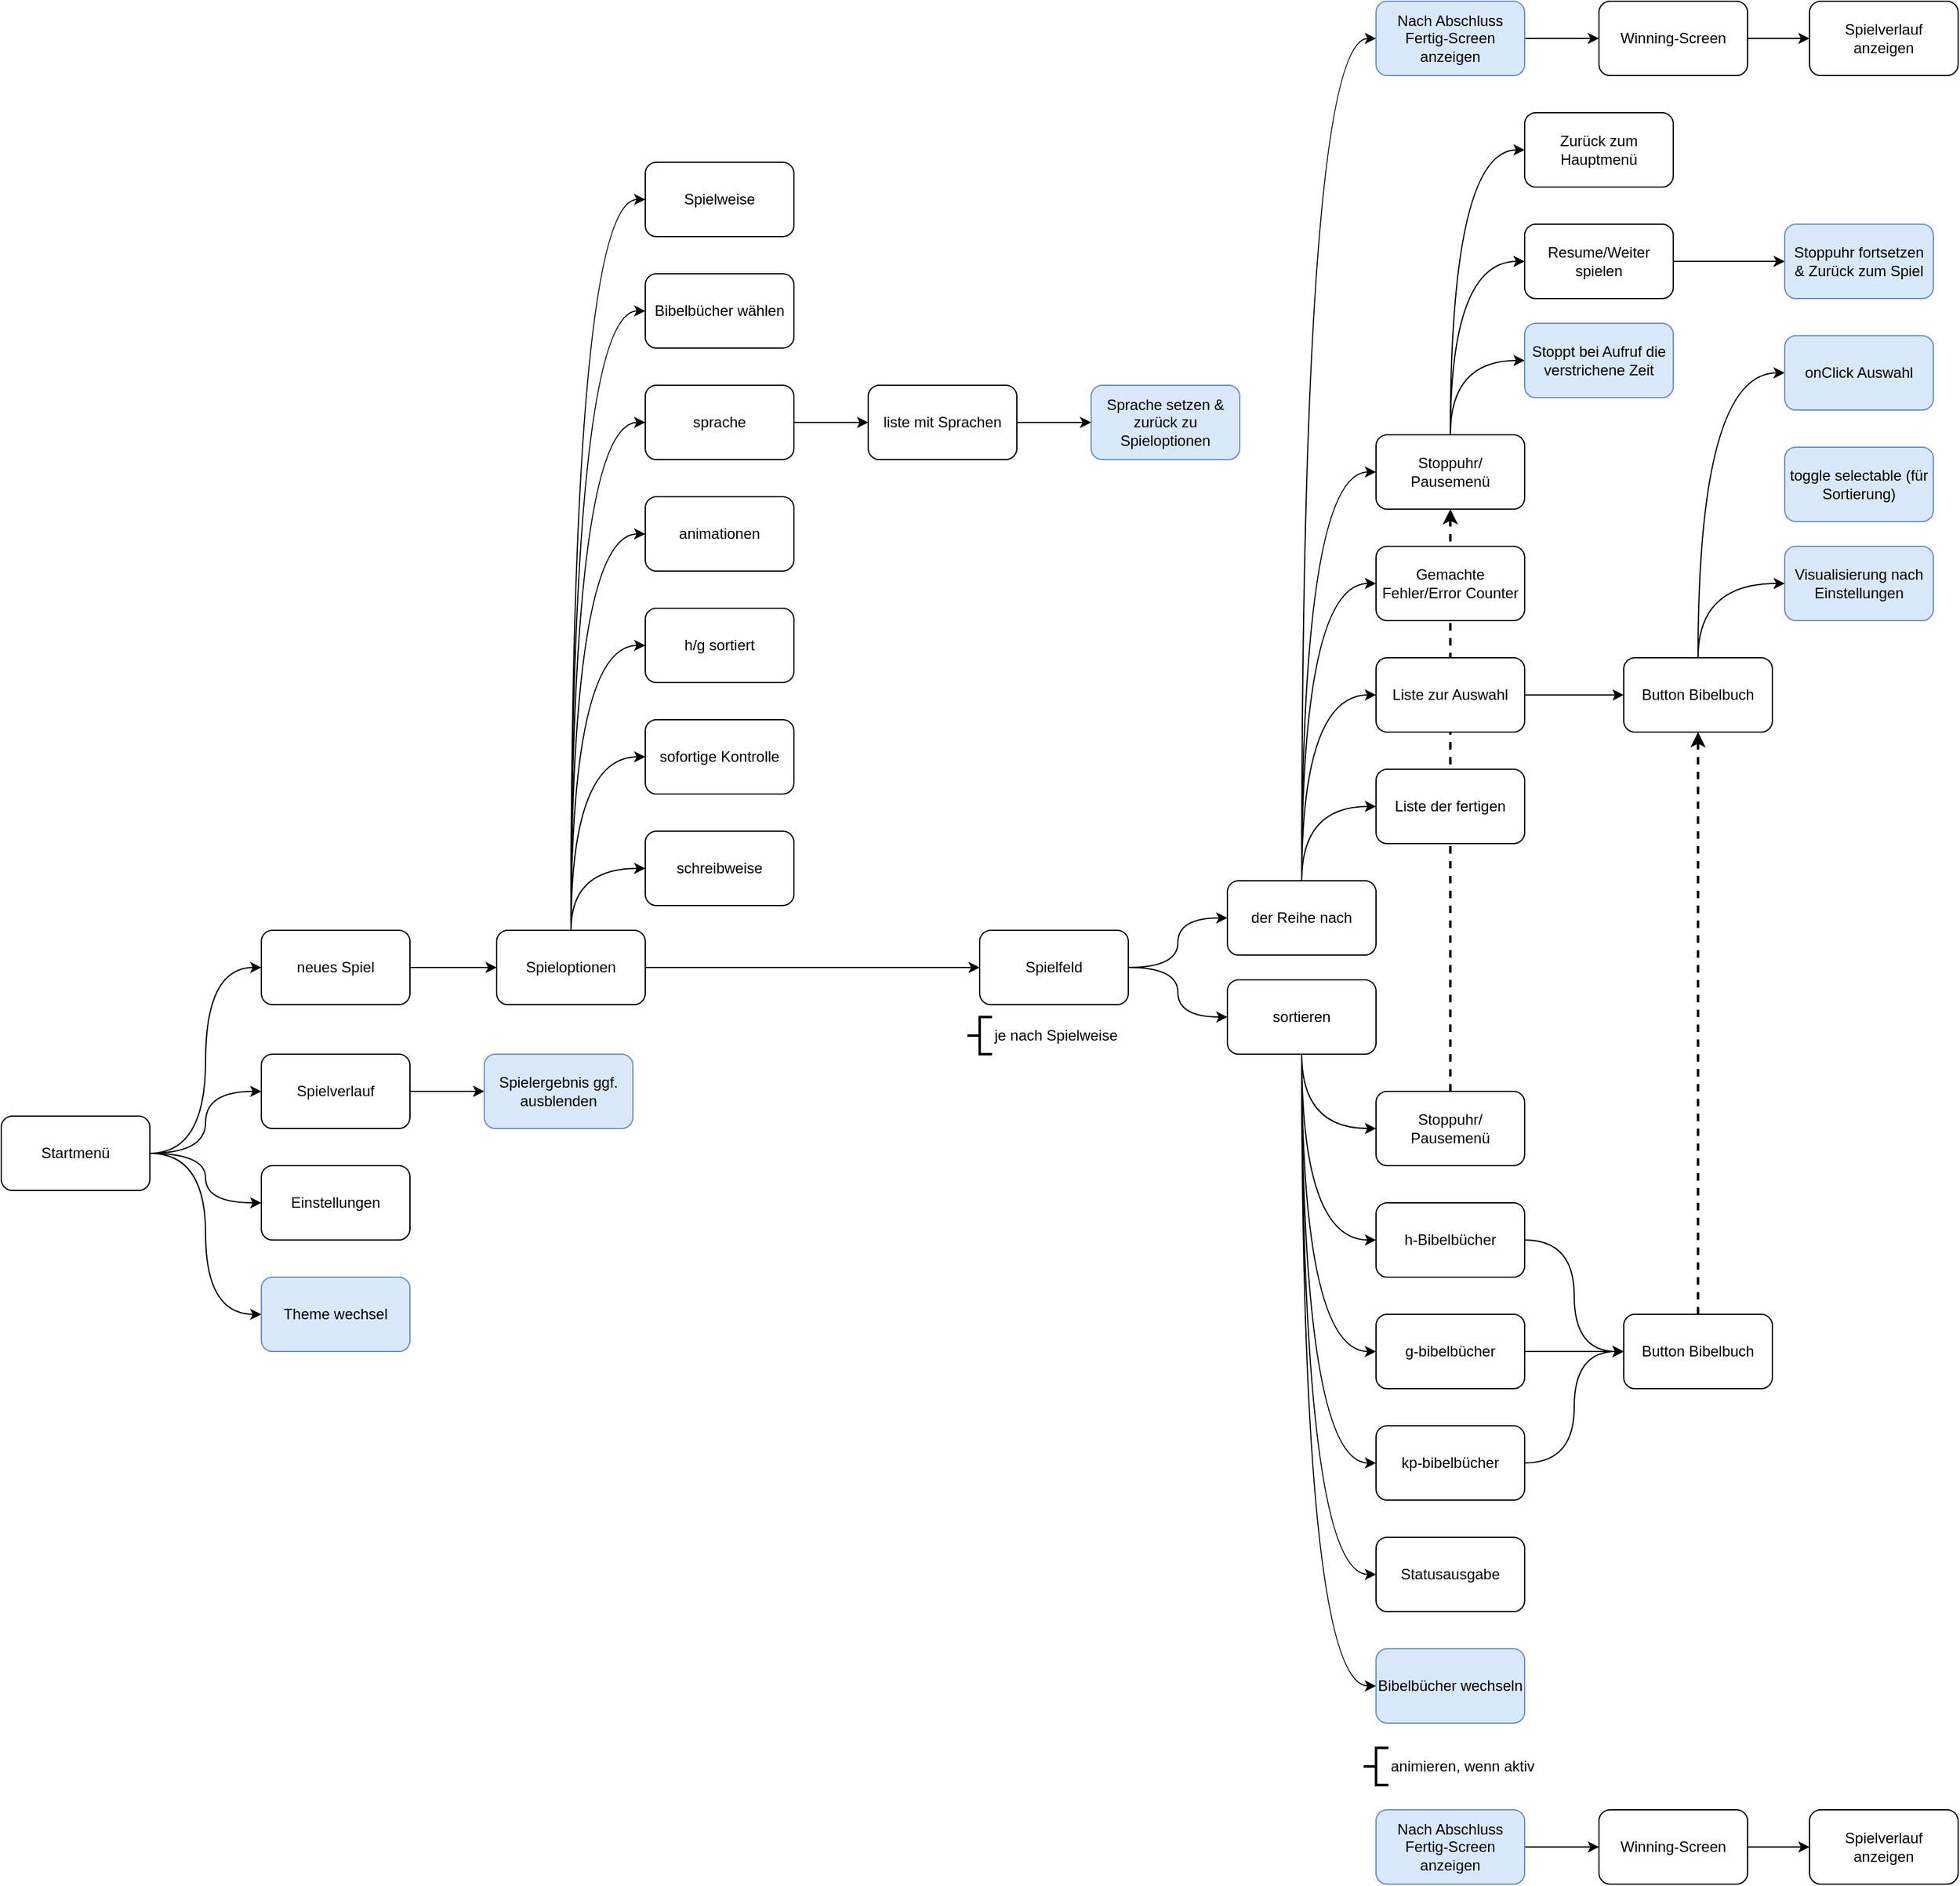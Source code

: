 <mxfile version="14.6.9"><diagram id="_kTV4WmXIu_eF1g0NHXC" name="Seite-1"><mxGraphModel dx="3555" dy="2708" grid="1" gridSize="10" guides="1" tooltips="1" connect="1" arrows="1" fold="1" page="0" pageScale="1" pageWidth="827" pageHeight="1169" math="0" shadow="0"><root><mxCell id="0"/><mxCell id="1" parent="0"/><mxCell id="_bDTEhAqcujAYT9grcUJ-85" style="edgeStyle=orthogonalEdgeStyle;rounded=0;orthogonalLoop=1;jettySize=auto;html=1;exitX=0.5;exitY=0;exitDx=0;exitDy=0;entryX=0.5;entryY=1;entryDx=0;entryDy=0;dashed=1;strokeWidth=2;curved=1;" edge="1" parent="1" source="_bDTEhAqcujAYT9grcUJ-83" target="_bDTEhAqcujAYT9grcUJ-72"><mxGeometry relative="1" as="geometry"/></mxCell><mxCell id="_bDTEhAqcujAYT9grcUJ-5" style="edgeStyle=orthogonalEdgeStyle;rounded=0;orthogonalLoop=1;jettySize=auto;html=1;exitX=1;exitY=0.5;exitDx=0;exitDy=0;entryX=0;entryY=0.5;entryDx=0;entryDy=0;curved=1;" edge="1" parent="1" source="zLkO9unQ1G3jjPHS-Hg7-1" target="_bDTEhAqcujAYT9grcUJ-4"><mxGeometry relative="1" as="geometry"/></mxCell><mxCell id="_bDTEhAqcujAYT9grcUJ-8" style="edgeStyle=orthogonalEdgeStyle;rounded=0;orthogonalLoop=1;jettySize=auto;html=1;exitX=1;exitY=0.5;exitDx=0;exitDy=0;entryX=0;entryY=0.5;entryDx=0;entryDy=0;curved=1;" edge="1" parent="1" source="zLkO9unQ1G3jjPHS-Hg7-1" target="_bDTEhAqcujAYT9grcUJ-7"><mxGeometry relative="1" as="geometry"/></mxCell><mxCell id="_bDTEhAqcujAYT9grcUJ-10" style="edgeStyle=orthogonalEdgeStyle;rounded=0;orthogonalLoop=1;jettySize=auto;html=1;exitX=1;exitY=0.5;exitDx=0;exitDy=0;entryX=0;entryY=0.5;entryDx=0;entryDy=0;curved=1;" edge="1" parent="1" source="zLkO9unQ1G3jjPHS-Hg7-1" target="_bDTEhAqcujAYT9grcUJ-1"><mxGeometry relative="1" as="geometry"/></mxCell><mxCell id="_bDTEhAqcujAYT9grcUJ-12" style="edgeStyle=orthogonalEdgeStyle;rounded=0;orthogonalLoop=1;jettySize=auto;html=1;exitX=1;exitY=0.5;exitDx=0;exitDy=0;entryX=0;entryY=0.5;entryDx=0;entryDy=0;curved=1;" edge="1" parent="1" source="zLkO9unQ1G3jjPHS-Hg7-1" target="_bDTEhAqcujAYT9grcUJ-11"><mxGeometry relative="1" as="geometry"/></mxCell><mxCell id="zLkO9unQ1G3jjPHS-Hg7-1" value="Startmenü" style="rounded=1;whiteSpace=wrap;html=1;" parent="1" vertex="1"><mxGeometry x="320" y="390" width="120" height="60" as="geometry"/></mxCell><mxCell id="_bDTEhAqcujAYT9grcUJ-48" style="edgeStyle=orthogonalEdgeStyle;rounded=0;orthogonalLoop=1;jettySize=auto;html=1;exitX=1;exitY=0.5;exitDx=0;exitDy=0;curved=1;" edge="1" parent="1" source="_bDTEhAqcujAYT9grcUJ-1" target="_bDTEhAqcujAYT9grcUJ-26"><mxGeometry relative="1" as="geometry"/></mxCell><mxCell id="_bDTEhAqcujAYT9grcUJ-1" value="neues Spiel" style="rounded=1;whiteSpace=wrap;html=1;" vertex="1" parent="1"><mxGeometry x="530" y="240" width="120" height="60" as="geometry"/></mxCell><mxCell id="_bDTEhAqcujAYT9grcUJ-118" style="edgeStyle=orthogonalEdgeStyle;curved=1;rounded=1;sketch=0;orthogonalLoop=1;jettySize=auto;html=1;exitX=1;exitY=0.5;exitDx=0;exitDy=0;" edge="1" parent="1" source="_bDTEhAqcujAYT9grcUJ-4" target="_bDTEhAqcujAYT9grcUJ-117"><mxGeometry relative="1" as="geometry"/></mxCell><mxCell id="_bDTEhAqcujAYT9grcUJ-4" value="Spielverlauf" style="rounded=1;whiteSpace=wrap;html=1;" vertex="1" parent="1"><mxGeometry x="530" y="340" width="120" height="60" as="geometry"/></mxCell><mxCell id="_bDTEhAqcujAYT9grcUJ-7" value="Einstellungen" style="rounded=1;whiteSpace=wrap;html=1;" vertex="1" parent="1"><mxGeometry x="530" y="430" width="120" height="60" as="geometry"/></mxCell><mxCell id="_bDTEhAqcujAYT9grcUJ-11" value="Theme wechsel" style="rounded=1;whiteSpace=wrap;html=1;fillColor=#dae8fc;strokeColor=#6c8ebf;" vertex="1" parent="1"><mxGeometry x="530" y="520" width="120" height="60" as="geometry"/></mxCell><mxCell id="_bDTEhAqcujAYT9grcUJ-13" value="Bibelbücher wählen" style="rounded=1;whiteSpace=wrap;html=1;" vertex="1" parent="1"><mxGeometry x="840" y="-290" width="120" height="60" as="geometry"/></mxCell><mxCell id="_bDTEhAqcujAYT9grcUJ-17" value="Spielweise" style="rounded=1;whiteSpace=wrap;html=1;" vertex="1" parent="1"><mxGeometry x="840" y="-380" width="120" height="60" as="geometry"/></mxCell><mxCell id="_bDTEhAqcujAYT9grcUJ-32" style="edgeStyle=orthogonalEdgeStyle;rounded=0;orthogonalLoop=1;jettySize=auto;html=1;exitX=0.5;exitY=0;exitDx=0;exitDy=0;entryX=0;entryY=0.5;entryDx=0;entryDy=0;curved=1;" edge="1" parent="1" source="_bDTEhAqcujAYT9grcUJ-26" target="_bDTEhAqcujAYT9grcUJ-29"><mxGeometry relative="1" as="geometry"/></mxCell><mxCell id="_bDTEhAqcujAYT9grcUJ-33" style="edgeStyle=orthogonalEdgeStyle;rounded=0;orthogonalLoop=1;jettySize=auto;html=1;exitX=0.5;exitY=0;exitDx=0;exitDy=0;entryX=0;entryY=0.5;entryDx=0;entryDy=0;curved=1;" edge="1" parent="1" source="_bDTEhAqcujAYT9grcUJ-26" target="_bDTEhAqcujAYT9grcUJ-28"><mxGeometry relative="1" as="geometry"/></mxCell><mxCell id="_bDTEhAqcujAYT9grcUJ-34" style="edgeStyle=orthogonalEdgeStyle;rounded=0;orthogonalLoop=1;jettySize=auto;html=1;exitX=0.5;exitY=0;exitDx=0;exitDy=0;entryX=0;entryY=0.5;entryDx=0;entryDy=0;curved=1;" edge="1" parent="1" source="_bDTEhAqcujAYT9grcUJ-26" target="_bDTEhAqcujAYT9grcUJ-31"><mxGeometry relative="1" as="geometry"/></mxCell><mxCell id="_bDTEhAqcujAYT9grcUJ-35" style="edgeStyle=orthogonalEdgeStyle;rounded=0;orthogonalLoop=1;jettySize=auto;html=1;exitX=0.5;exitY=0;exitDx=0;exitDy=0;entryX=0;entryY=0.5;entryDx=0;entryDy=0;curved=1;" edge="1" parent="1" source="_bDTEhAqcujAYT9grcUJ-26" target="_bDTEhAqcujAYT9grcUJ-30"><mxGeometry relative="1" as="geometry"/></mxCell><mxCell id="_bDTEhAqcujAYT9grcUJ-37" style="edgeStyle=orthogonalEdgeStyle;rounded=0;orthogonalLoop=1;jettySize=auto;html=1;exitX=0.5;exitY=0;exitDx=0;exitDy=0;entryX=0;entryY=0.5;entryDx=0;entryDy=0;curved=1;" edge="1" parent="1" source="_bDTEhAqcujAYT9grcUJ-26" target="_bDTEhAqcujAYT9grcUJ-36"><mxGeometry relative="1" as="geometry"/></mxCell><mxCell id="_bDTEhAqcujAYT9grcUJ-44" style="edgeStyle=orthogonalEdgeStyle;rounded=0;orthogonalLoop=1;jettySize=auto;html=1;exitX=0.5;exitY=0;exitDx=0;exitDy=0;entryX=0;entryY=0.5;entryDx=0;entryDy=0;curved=1;" edge="1" parent="1" source="_bDTEhAqcujAYT9grcUJ-26" target="_bDTEhAqcujAYT9grcUJ-13"><mxGeometry relative="1" as="geometry"/></mxCell><mxCell id="_bDTEhAqcujAYT9grcUJ-47" style="edgeStyle=orthogonalEdgeStyle;rounded=0;orthogonalLoop=1;jettySize=auto;html=1;exitX=0.5;exitY=0;exitDx=0;exitDy=0;entryX=0;entryY=0.5;entryDx=0;entryDy=0;curved=1;" edge="1" parent="1" source="_bDTEhAqcujAYT9grcUJ-26" target="_bDTEhAqcujAYT9grcUJ-17"><mxGeometry relative="1" as="geometry"/></mxCell><mxCell id="_bDTEhAqcujAYT9grcUJ-50" value="" style="edgeStyle=orthogonalEdgeStyle;rounded=0;orthogonalLoop=1;jettySize=auto;html=1;curved=1;" edge="1" parent="1" source="_bDTEhAqcujAYT9grcUJ-26" target="_bDTEhAqcujAYT9grcUJ-49"><mxGeometry relative="1" as="geometry"/></mxCell><mxCell id="_bDTEhAqcujAYT9grcUJ-26" value="Spieloptionen" style="rounded=1;whiteSpace=wrap;html=1;" vertex="1" parent="1"><mxGeometry x="720" y="240" width="120" height="60" as="geometry"/></mxCell><mxCell id="_bDTEhAqcujAYT9grcUJ-28" value="sofortige Kontrolle" style="rounded=1;whiteSpace=wrap;html=1;" vertex="1" parent="1"><mxGeometry x="840" y="70" width="120" height="60" as="geometry"/></mxCell><mxCell id="_bDTEhAqcujAYT9grcUJ-29" value="schreibweise" style="rounded=1;whiteSpace=wrap;html=1;" vertex="1" parent="1"><mxGeometry x="840" y="160" width="120" height="60" as="geometry"/></mxCell><mxCell id="_bDTEhAqcujAYT9grcUJ-30" value="animationen" style="rounded=1;whiteSpace=wrap;html=1;" vertex="1" parent="1"><mxGeometry x="840" y="-110" width="120" height="60" as="geometry"/></mxCell><mxCell id="_bDTEhAqcujAYT9grcUJ-31" value="h/g sortiert" style="rounded=1;whiteSpace=wrap;html=1;" vertex="1" parent="1"><mxGeometry x="840" y="-20" width="120" height="60" as="geometry"/></mxCell><mxCell id="_bDTEhAqcujAYT9grcUJ-39" style="edgeStyle=orthogonalEdgeStyle;rounded=0;orthogonalLoop=1;jettySize=auto;html=1;exitX=1;exitY=0.5;exitDx=0;exitDy=0;curved=1;" edge="1" parent="1" source="_bDTEhAqcujAYT9grcUJ-36" target="_bDTEhAqcujAYT9grcUJ-38"><mxGeometry relative="1" as="geometry"/></mxCell><mxCell id="_bDTEhAqcujAYT9grcUJ-36" value="sprache" style="rounded=1;whiteSpace=wrap;html=1;" vertex="1" parent="1"><mxGeometry x="840" y="-200" width="120" height="60" as="geometry"/></mxCell><mxCell id="_bDTEhAqcujAYT9grcUJ-41" style="edgeStyle=orthogonalEdgeStyle;rounded=0;orthogonalLoop=1;jettySize=auto;html=1;exitX=1;exitY=0.5;exitDx=0;exitDy=0;curved=1;" edge="1" parent="1" source="_bDTEhAqcujAYT9grcUJ-38" target="_bDTEhAqcujAYT9grcUJ-40"><mxGeometry relative="1" as="geometry"/></mxCell><mxCell id="_bDTEhAqcujAYT9grcUJ-38" value="liste mit Sprachen" style="rounded=1;whiteSpace=wrap;html=1;" vertex="1" parent="1"><mxGeometry x="1020" y="-200" width="120" height="60" as="geometry"/></mxCell><mxCell id="_bDTEhAqcujAYT9grcUJ-40" value="Sprache setzen &amp;amp; zurück zu Spieloptionen" style="rounded=1;whiteSpace=wrap;html=1;fillColor=#dae8fc;strokeColor=#6c8ebf;" vertex="1" parent="1"><mxGeometry x="1200" y="-200" width="120" height="60" as="geometry"/></mxCell><mxCell id="_bDTEhAqcujAYT9grcUJ-54" style="edgeStyle=orthogonalEdgeStyle;rounded=0;orthogonalLoop=1;jettySize=auto;html=1;exitX=1;exitY=0.5;exitDx=0;exitDy=0;entryX=0;entryY=0.5;entryDx=0;entryDy=0;curved=1;" edge="1" parent="1" source="_bDTEhAqcujAYT9grcUJ-49" target="_bDTEhAqcujAYT9grcUJ-52"><mxGeometry relative="1" as="geometry"/></mxCell><mxCell id="_bDTEhAqcujAYT9grcUJ-56" style="edgeStyle=orthogonalEdgeStyle;rounded=0;orthogonalLoop=1;jettySize=auto;html=1;exitX=1;exitY=0.5;exitDx=0;exitDy=0;entryX=0;entryY=0.5;entryDx=0;entryDy=0;curved=1;" edge="1" parent="1" source="_bDTEhAqcujAYT9grcUJ-49" target="_bDTEhAqcujAYT9grcUJ-55"><mxGeometry relative="1" as="geometry"/></mxCell><mxCell id="_bDTEhAqcujAYT9grcUJ-49" value="Spielfeld" style="rounded=1;whiteSpace=wrap;html=1;" vertex="1" parent="1"><mxGeometry x="1110" y="240" width="120" height="60" as="geometry"/></mxCell><mxCell id="_bDTEhAqcujAYT9grcUJ-51" value="je nach Spielweise" style="strokeWidth=2;html=1;shape=mxgraph.flowchart.annotation_2;align=left;labelPosition=right;pointerEvents=1;" vertex="1" parent="1"><mxGeometry x="1100" y="310" width="20" height="30" as="geometry"/></mxCell><mxCell id="_bDTEhAqcujAYT9grcUJ-60" style="edgeStyle=orthogonalEdgeStyle;rounded=0;orthogonalLoop=1;jettySize=auto;html=1;exitX=0.5;exitY=0;exitDx=0;exitDy=0;entryX=0;entryY=0.5;entryDx=0;entryDy=0;curved=1;" edge="1" parent="1" source="_bDTEhAqcujAYT9grcUJ-52" target="_bDTEhAqcujAYT9grcUJ-57"><mxGeometry relative="1" as="geometry"/></mxCell><mxCell id="_bDTEhAqcujAYT9grcUJ-61" style="edgeStyle=orthogonalEdgeStyle;rounded=0;orthogonalLoop=1;jettySize=auto;html=1;exitX=0.5;exitY=0;exitDx=0;exitDy=0;entryX=0;entryY=0.5;entryDx=0;entryDy=0;curved=1;" edge="1" parent="1" source="_bDTEhAqcujAYT9grcUJ-52" target="_bDTEhAqcujAYT9grcUJ-58"><mxGeometry relative="1" as="geometry"/></mxCell><mxCell id="_bDTEhAqcujAYT9grcUJ-62" style="edgeStyle=orthogonalEdgeStyle;rounded=0;orthogonalLoop=1;jettySize=auto;html=1;exitX=0.5;exitY=0;exitDx=0;exitDy=0;entryX=0;entryY=0.5;entryDx=0;entryDy=0;curved=1;" edge="1" parent="1" source="_bDTEhAqcujAYT9grcUJ-52" target="_bDTEhAqcujAYT9grcUJ-59"><mxGeometry relative="1" as="geometry"/></mxCell><mxCell id="_bDTEhAqcujAYT9grcUJ-73" style="edgeStyle=orthogonalEdgeStyle;rounded=0;orthogonalLoop=1;jettySize=auto;html=1;exitX=0.5;exitY=0;exitDx=0;exitDy=0;entryX=0;entryY=0.5;entryDx=0;entryDy=0;curved=1;" edge="1" parent="1" source="_bDTEhAqcujAYT9grcUJ-52" target="_bDTEhAqcujAYT9grcUJ-72"><mxGeometry relative="1" as="geometry"/></mxCell><mxCell id="_bDTEhAqcujAYT9grcUJ-116" style="edgeStyle=orthogonalEdgeStyle;curved=1;rounded=1;sketch=0;orthogonalLoop=1;jettySize=auto;html=1;exitX=0.5;exitY=0;exitDx=0;exitDy=0;entryX=0;entryY=0.5;entryDx=0;entryDy=0;" edge="1" parent="1" source="_bDTEhAqcujAYT9grcUJ-52" target="_bDTEhAqcujAYT9grcUJ-112"><mxGeometry relative="1" as="geometry"/></mxCell><mxCell id="_bDTEhAqcujAYT9grcUJ-52" value="der Reihe nach" style="rounded=1;whiteSpace=wrap;html=1;" vertex="1" parent="1"><mxGeometry x="1310" y="200" width="120" height="60" as="geometry"/></mxCell><mxCell id="_bDTEhAqcujAYT9grcUJ-84" style="edgeStyle=orthogonalEdgeStyle;rounded=0;orthogonalLoop=1;jettySize=auto;html=1;exitX=0.5;exitY=1;exitDx=0;exitDy=0;entryX=0;entryY=0.5;entryDx=0;entryDy=0;curved=1;" edge="1" parent="1" source="_bDTEhAqcujAYT9grcUJ-55" target="_bDTEhAqcujAYT9grcUJ-83"><mxGeometry relative="1" as="geometry"/></mxCell><mxCell id="_bDTEhAqcujAYT9grcUJ-91" style="edgeStyle=orthogonalEdgeStyle;rounded=0;orthogonalLoop=1;jettySize=auto;html=1;exitX=0.5;exitY=1;exitDx=0;exitDy=0;strokeWidth=1;entryX=0;entryY=0.5;entryDx=0;entryDy=0;curved=1;" edge="1" parent="1" source="_bDTEhAqcujAYT9grcUJ-55" target="_bDTEhAqcujAYT9grcUJ-87"><mxGeometry relative="1" as="geometry"><mxPoint x="1370" y="590" as="targetPoint"/></mxGeometry></mxCell><mxCell id="_bDTEhAqcujAYT9grcUJ-92" style="edgeStyle=orthogonalEdgeStyle;rounded=0;orthogonalLoop=1;jettySize=auto;html=1;exitX=0.5;exitY=1;exitDx=0;exitDy=0;entryX=0;entryY=0.5;entryDx=0;entryDy=0;strokeWidth=1;curved=1;" edge="1" parent="1" source="_bDTEhAqcujAYT9grcUJ-55" target="_bDTEhAqcujAYT9grcUJ-88"><mxGeometry relative="1" as="geometry"/></mxCell><mxCell id="_bDTEhAqcujAYT9grcUJ-94" style="edgeStyle=orthogonalEdgeStyle;rounded=0;orthogonalLoop=1;jettySize=auto;html=1;exitX=0.5;exitY=1;exitDx=0;exitDy=0;entryX=0;entryY=0.5;entryDx=0;entryDy=0;strokeWidth=1;curved=1;" edge="1" parent="1" source="_bDTEhAqcujAYT9grcUJ-55" target="_bDTEhAqcujAYT9grcUJ-93"><mxGeometry relative="1" as="geometry"/></mxCell><mxCell id="_bDTEhAqcujAYT9grcUJ-103" style="edgeStyle=orthogonalEdgeStyle;curved=1;rounded=1;sketch=0;orthogonalLoop=1;jettySize=auto;html=1;exitX=0.5;exitY=1;exitDx=0;exitDy=0;entryX=0;entryY=0.5;entryDx=0;entryDy=0;" edge="1" parent="1" source="_bDTEhAqcujAYT9grcUJ-55" target="_bDTEhAqcujAYT9grcUJ-102"><mxGeometry relative="1" as="geometry"/></mxCell><mxCell id="_bDTEhAqcujAYT9grcUJ-55" value="sortieren" style="rounded=1;whiteSpace=wrap;html=1;" vertex="1" parent="1"><mxGeometry x="1310" y="280" width="120" height="60" as="geometry"/></mxCell><mxCell id="_bDTEhAqcujAYT9grcUJ-57" value="Liste der fertigen" style="rounded=1;whiteSpace=wrap;html=1;" vertex="1" parent="1"><mxGeometry x="1430" y="110" width="120" height="60" as="geometry"/></mxCell><mxCell id="_bDTEhAqcujAYT9grcUJ-65" value="" style="edgeStyle=orthogonalEdgeStyle;rounded=0;orthogonalLoop=1;jettySize=auto;html=1;curved=1;" edge="1" parent="1" source="_bDTEhAqcujAYT9grcUJ-58" target="_bDTEhAqcujAYT9grcUJ-64"><mxGeometry relative="1" as="geometry"/></mxCell><mxCell id="_bDTEhAqcujAYT9grcUJ-58" value="Liste zur Auswahl" style="rounded=1;whiteSpace=wrap;html=1;" vertex="1" parent="1"><mxGeometry x="1430" y="20" width="120" height="60" as="geometry"/></mxCell><mxCell id="_bDTEhAqcujAYT9grcUJ-59" value="Gemachte Fehler/Error Counter" style="rounded=1;whiteSpace=wrap;html=1;" vertex="1" parent="1"><mxGeometry x="1430" y="-70" width="120" height="60" as="geometry"/></mxCell><mxCell id="_bDTEhAqcujAYT9grcUJ-70" style="edgeStyle=orthogonalEdgeStyle;rounded=0;orthogonalLoop=1;jettySize=auto;html=1;exitX=0.5;exitY=0;exitDx=0;exitDy=0;entryX=0;entryY=0.5;entryDx=0;entryDy=0;curved=1;" edge="1" parent="1" source="_bDTEhAqcujAYT9grcUJ-64" target="_bDTEhAqcujAYT9grcUJ-68"><mxGeometry relative="1" as="geometry"/></mxCell><mxCell id="_bDTEhAqcujAYT9grcUJ-71" style="edgeStyle=orthogonalEdgeStyle;rounded=0;orthogonalLoop=1;jettySize=auto;html=1;exitX=0.5;exitY=0;exitDx=0;exitDy=0;entryX=0;entryY=0.5;entryDx=0;entryDy=0;curved=1;" edge="1" parent="1" source="_bDTEhAqcujAYT9grcUJ-64" target="_bDTEhAqcujAYT9grcUJ-69"><mxGeometry relative="1" as="geometry"/></mxCell><mxCell id="_bDTEhAqcujAYT9grcUJ-64" value="Button Bibelbuch" style="rounded=1;whiteSpace=wrap;html=1;" vertex="1" parent="1"><mxGeometry x="1630" y="20" width="120" height="60" as="geometry"/></mxCell><mxCell id="_bDTEhAqcujAYT9grcUJ-68" value="Visualisierung nach Einstellungen" style="rounded=1;whiteSpace=wrap;html=1;fillColor=#dae8fc;strokeColor=#6c8ebf;" vertex="1" parent="1"><mxGeometry x="1760" y="-70" width="120" height="60" as="geometry"/></mxCell><mxCell id="_bDTEhAqcujAYT9grcUJ-69" value="onClick Auswahl" style="rounded=1;whiteSpace=wrap;html=1;fillColor=#dae8fc;strokeColor=#6c8ebf;" vertex="1" parent="1"><mxGeometry x="1760" y="-240" width="120" height="60" as="geometry"/></mxCell><mxCell id="_bDTEhAqcujAYT9grcUJ-79" style="edgeStyle=orthogonalEdgeStyle;rounded=0;orthogonalLoop=1;jettySize=auto;html=1;exitX=0.5;exitY=0;exitDx=0;exitDy=0;entryX=0;entryY=0.5;entryDx=0;entryDy=0;curved=1;" edge="1" parent="1" source="_bDTEhAqcujAYT9grcUJ-72" target="_bDTEhAqcujAYT9grcUJ-74"><mxGeometry relative="1" as="geometry"/></mxCell><mxCell id="_bDTEhAqcujAYT9grcUJ-80" style="edgeStyle=orthogonalEdgeStyle;rounded=0;orthogonalLoop=1;jettySize=auto;html=1;exitX=0.5;exitY=0;exitDx=0;exitDy=0;entryX=0;entryY=0.5;entryDx=0;entryDy=0;curved=1;" edge="1" parent="1" source="_bDTEhAqcujAYT9grcUJ-72" target="_bDTEhAqcujAYT9grcUJ-75"><mxGeometry relative="1" as="geometry"/></mxCell><mxCell id="_bDTEhAqcujAYT9grcUJ-82" style="edgeStyle=orthogonalEdgeStyle;rounded=0;orthogonalLoop=1;jettySize=auto;html=1;exitX=0.5;exitY=0;exitDx=0;exitDy=0;entryX=0;entryY=0.5;entryDx=0;entryDy=0;curved=1;" edge="1" parent="1" source="_bDTEhAqcujAYT9grcUJ-72" target="_bDTEhAqcujAYT9grcUJ-81"><mxGeometry relative="1" as="geometry"/></mxCell><mxCell id="_bDTEhAqcujAYT9grcUJ-72" value="Stoppuhr/&lt;br&gt;Pausemenü" style="rounded=1;whiteSpace=wrap;html=1;" vertex="1" parent="1"><mxGeometry x="1430" y="-160" width="120" height="60" as="geometry"/></mxCell><mxCell id="_bDTEhAqcujAYT9grcUJ-74" value="Stoppt bei Aufruf die verstrichene Zeit" style="rounded=1;whiteSpace=wrap;html=1;fillColor=#dae8fc;strokeColor=#6c8ebf;" vertex="1" parent="1"><mxGeometry x="1550" y="-250" width="120" height="60" as="geometry"/></mxCell><mxCell id="_bDTEhAqcujAYT9grcUJ-78" value="" style="edgeStyle=orthogonalEdgeStyle;rounded=0;orthogonalLoop=1;jettySize=auto;html=1;curved=1;" edge="1" parent="1" source="_bDTEhAqcujAYT9grcUJ-75" target="_bDTEhAqcujAYT9grcUJ-77"><mxGeometry relative="1" as="geometry"/></mxCell><mxCell id="_bDTEhAqcujAYT9grcUJ-75" value="Resume/Weiter spielen" style="rounded=1;whiteSpace=wrap;html=1;" vertex="1" parent="1"><mxGeometry x="1550" y="-330" width="120" height="60" as="geometry"/></mxCell><mxCell id="_bDTEhAqcujAYT9grcUJ-77" value="&lt;div&gt;Stoppuhr fortsetzen&lt;/div&gt;&lt;div&gt;&amp;amp; Zurück zum Spiel&lt;br&gt;&lt;/div&gt;" style="rounded=1;whiteSpace=wrap;html=1;fillColor=#dae8fc;strokeColor=#6c8ebf;" vertex="1" parent="1"><mxGeometry x="1760" y="-330" width="120" height="60" as="geometry"/></mxCell><mxCell id="_bDTEhAqcujAYT9grcUJ-81" value="Zurück zum Hauptmenü" style="rounded=1;whiteSpace=wrap;html=1;" vertex="1" parent="1"><mxGeometry x="1550" y="-420" width="120" height="60" as="geometry"/></mxCell><mxCell id="_bDTEhAqcujAYT9grcUJ-83" value="Stoppuhr/&lt;br&gt;Pausemenü" style="rounded=1;whiteSpace=wrap;html=1;" vertex="1" parent="1"><mxGeometry x="1430" y="370" width="120" height="60" as="geometry"/></mxCell><mxCell id="_bDTEhAqcujAYT9grcUJ-96" style="edgeStyle=orthogonalEdgeStyle;rounded=0;orthogonalLoop=1;jettySize=auto;html=1;exitX=1;exitY=0.5;exitDx=0;exitDy=0;strokeWidth=1;entryX=0;entryY=0.5;entryDx=0;entryDy=0;curved=1;" edge="1" parent="1" source="_bDTEhAqcujAYT9grcUJ-86" target="_bDTEhAqcujAYT9grcUJ-95"><mxGeometry relative="1" as="geometry"/></mxCell><mxCell id="_bDTEhAqcujAYT9grcUJ-86" value="h-Bibelbücher" style="rounded=1;whiteSpace=wrap;html=1;" vertex="1" parent="1"><mxGeometry x="1430" y="460" width="120" height="60" as="geometry"/></mxCell><mxCell id="_bDTEhAqcujAYT9grcUJ-97" style="edgeStyle=orthogonalEdgeStyle;rounded=0;orthogonalLoop=1;jettySize=auto;html=1;exitX=1;exitY=0.5;exitDx=0;exitDy=0;entryX=0;entryY=0.5;entryDx=0;entryDy=0;strokeWidth=1;curved=1;" edge="1" parent="1" source="_bDTEhAqcujAYT9grcUJ-87" target="_bDTEhAqcujAYT9grcUJ-95"><mxGeometry relative="1" as="geometry"/></mxCell><mxCell id="_bDTEhAqcujAYT9grcUJ-87" value="g-bibelbücher" style="rounded=1;whiteSpace=wrap;html=1;" vertex="1" parent="1"><mxGeometry x="1430" y="550" width="120" height="60" as="geometry"/></mxCell><mxCell id="_bDTEhAqcujAYT9grcUJ-98" style="edgeStyle=orthogonalEdgeStyle;rounded=0;orthogonalLoop=1;jettySize=auto;html=1;exitX=1;exitY=0.5;exitDx=0;exitDy=0;entryX=0;entryY=0.5;entryDx=0;entryDy=0;strokeWidth=1;curved=1;" edge="1" parent="1" source="_bDTEhAqcujAYT9grcUJ-88" target="_bDTEhAqcujAYT9grcUJ-95"><mxGeometry relative="1" as="geometry"/></mxCell><mxCell id="_bDTEhAqcujAYT9grcUJ-88" value="kp-bibelbücher" style="rounded=1;whiteSpace=wrap;html=1;" vertex="1" parent="1"><mxGeometry x="1430" y="640" width="120" height="60" as="geometry"/></mxCell><mxCell id="_bDTEhAqcujAYT9grcUJ-90" style="edgeStyle=orthogonalEdgeStyle;rounded=0;orthogonalLoop=1;jettySize=auto;html=1;exitX=0.5;exitY=1;exitDx=0;exitDy=0;entryX=0;entryY=0.5;entryDx=0;entryDy=0;curved=1;" edge="1" parent="1" source="_bDTEhAqcujAYT9grcUJ-55" target="_bDTEhAqcujAYT9grcUJ-86"><mxGeometry relative="1" as="geometry"><mxPoint x="1380" y="350" as="sourcePoint"/><mxPoint x="1440" y="410" as="targetPoint"/></mxGeometry></mxCell><mxCell id="_bDTEhAqcujAYT9grcUJ-93" value="Statusausgabe" style="rounded=1;whiteSpace=wrap;html=1;" vertex="1" parent="1"><mxGeometry x="1430" y="730" width="120" height="60" as="geometry"/></mxCell><mxCell id="_bDTEhAqcujAYT9grcUJ-95" value="Button Bibelbuch" style="rounded=1;whiteSpace=wrap;html=1;" vertex="1" parent="1"><mxGeometry x="1630" y="550" width="120" height="60" as="geometry"/></mxCell><mxCell id="_bDTEhAqcujAYT9grcUJ-99" style="edgeStyle=orthogonalEdgeStyle;rounded=0;orthogonalLoop=1;jettySize=auto;html=1;exitX=0.5;exitY=0;exitDx=0;exitDy=0;entryX=0.5;entryY=1;entryDx=0;entryDy=0;dashed=1;strokeWidth=2;curved=1;" edge="1" parent="1" source="_bDTEhAqcujAYT9grcUJ-95" target="_bDTEhAqcujAYT9grcUJ-64"><mxGeometry relative="1" as="geometry"><mxPoint x="1500" y="380" as="sourcePoint"/><mxPoint x="1500" y="-90" as="targetPoint"/></mxGeometry></mxCell><mxCell id="_bDTEhAqcujAYT9grcUJ-101" value="toggle selectable (für Sortierung)" style="rounded=1;whiteSpace=wrap;html=1;fillColor=#dae8fc;strokeColor=#6c8ebf;" vertex="1" parent="1"><mxGeometry x="1760" y="-150" width="120" height="60" as="geometry"/></mxCell><mxCell id="_bDTEhAqcujAYT9grcUJ-102" value="Bibelbücher wechseln" style="rounded=1;whiteSpace=wrap;html=1;fillColor=#dae8fc;strokeColor=#6c8ebf;" vertex="1" parent="1"><mxGeometry x="1430" y="820" width="120" height="60" as="geometry"/></mxCell><mxCell id="_bDTEhAqcujAYT9grcUJ-104" value="animieren, wenn aktiv" style="strokeWidth=2;html=1;shape=mxgraph.flowchart.annotation_2;align=left;labelPosition=right;pointerEvents=1;" vertex="1" parent="1"><mxGeometry x="1420" y="900" width="20" height="30" as="geometry"/></mxCell><mxCell id="_bDTEhAqcujAYT9grcUJ-109" style="edgeStyle=orthogonalEdgeStyle;curved=1;rounded=1;sketch=0;orthogonalLoop=1;jettySize=auto;html=1;exitX=1;exitY=0.5;exitDx=0;exitDy=0;" edge="1" parent="1" source="_bDTEhAqcujAYT9grcUJ-105" target="_bDTEhAqcujAYT9grcUJ-106"><mxGeometry relative="1" as="geometry"/></mxCell><mxCell id="_bDTEhAqcujAYT9grcUJ-105" value="Nach Abschluss Fertig-Screen anzeigen" style="rounded=1;whiteSpace=wrap;html=1;fillColor=#dae8fc;strokeColor=#6c8ebf;" vertex="1" parent="1"><mxGeometry x="1430" y="950" width="120" height="60" as="geometry"/></mxCell><mxCell id="_bDTEhAqcujAYT9grcUJ-110" style="edgeStyle=orthogonalEdgeStyle;curved=1;rounded=1;sketch=0;orthogonalLoop=1;jettySize=auto;html=1;exitX=1;exitY=0.5;exitDx=0;exitDy=0;entryX=0;entryY=0.5;entryDx=0;entryDy=0;" edge="1" parent="1" source="_bDTEhAqcujAYT9grcUJ-106" target="_bDTEhAqcujAYT9grcUJ-108"><mxGeometry relative="1" as="geometry"/></mxCell><mxCell id="_bDTEhAqcujAYT9grcUJ-106" value="Winning-Screen" style="rounded=1;whiteSpace=wrap;html=1;" vertex="1" parent="1"><mxGeometry x="1610" y="950" width="120" height="60" as="geometry"/></mxCell><mxCell id="_bDTEhAqcujAYT9grcUJ-108" value="&lt;div&gt;Spielverlauf&lt;/div&gt;&lt;div&gt;anzeigen&lt;/div&gt;" style="rounded=1;whiteSpace=wrap;html=1;" vertex="1" parent="1"><mxGeometry x="1780" y="950" width="120" height="60" as="geometry"/></mxCell><mxCell id="_bDTEhAqcujAYT9grcUJ-111" style="edgeStyle=orthogonalEdgeStyle;curved=1;rounded=1;sketch=0;orthogonalLoop=1;jettySize=auto;html=1;exitX=1;exitY=0.5;exitDx=0;exitDy=0;" edge="1" parent="1" source="_bDTEhAqcujAYT9grcUJ-112" target="_bDTEhAqcujAYT9grcUJ-114"><mxGeometry relative="1" as="geometry"/></mxCell><mxCell id="_bDTEhAqcujAYT9grcUJ-112" value="Nach Abschluss Fertig-Screen anzeigen" style="rounded=1;whiteSpace=wrap;html=1;fillColor=#dae8fc;strokeColor=#6c8ebf;" vertex="1" parent="1"><mxGeometry x="1430" y="-510" width="120" height="60" as="geometry"/></mxCell><mxCell id="_bDTEhAqcujAYT9grcUJ-113" style="edgeStyle=orthogonalEdgeStyle;curved=1;rounded=1;sketch=0;orthogonalLoop=1;jettySize=auto;html=1;exitX=1;exitY=0.5;exitDx=0;exitDy=0;entryX=0;entryY=0.5;entryDx=0;entryDy=0;" edge="1" parent="1" source="_bDTEhAqcujAYT9grcUJ-114" target="_bDTEhAqcujAYT9grcUJ-115"><mxGeometry relative="1" as="geometry"/></mxCell><mxCell id="_bDTEhAqcujAYT9grcUJ-114" value="Winning-Screen" style="rounded=1;whiteSpace=wrap;html=1;" vertex="1" parent="1"><mxGeometry x="1610" y="-510" width="120" height="60" as="geometry"/></mxCell><mxCell id="_bDTEhAqcujAYT9grcUJ-115" value="&lt;div&gt;Spielverlauf&lt;/div&gt;&lt;div&gt;anzeigen&lt;/div&gt;" style="rounded=1;whiteSpace=wrap;html=1;" vertex="1" parent="1"><mxGeometry x="1780" y="-510" width="120" height="60" as="geometry"/></mxCell><mxCell id="_bDTEhAqcujAYT9grcUJ-117" value="Spielergebnis ggf. ausblenden" style="rounded=1;whiteSpace=wrap;html=1;fillColor=#dae8fc;strokeColor=#6c8ebf;" vertex="1" parent="1"><mxGeometry x="710" y="340" width="120" height="60" as="geometry"/></mxCell></root></mxGraphModel></diagram></mxfile>